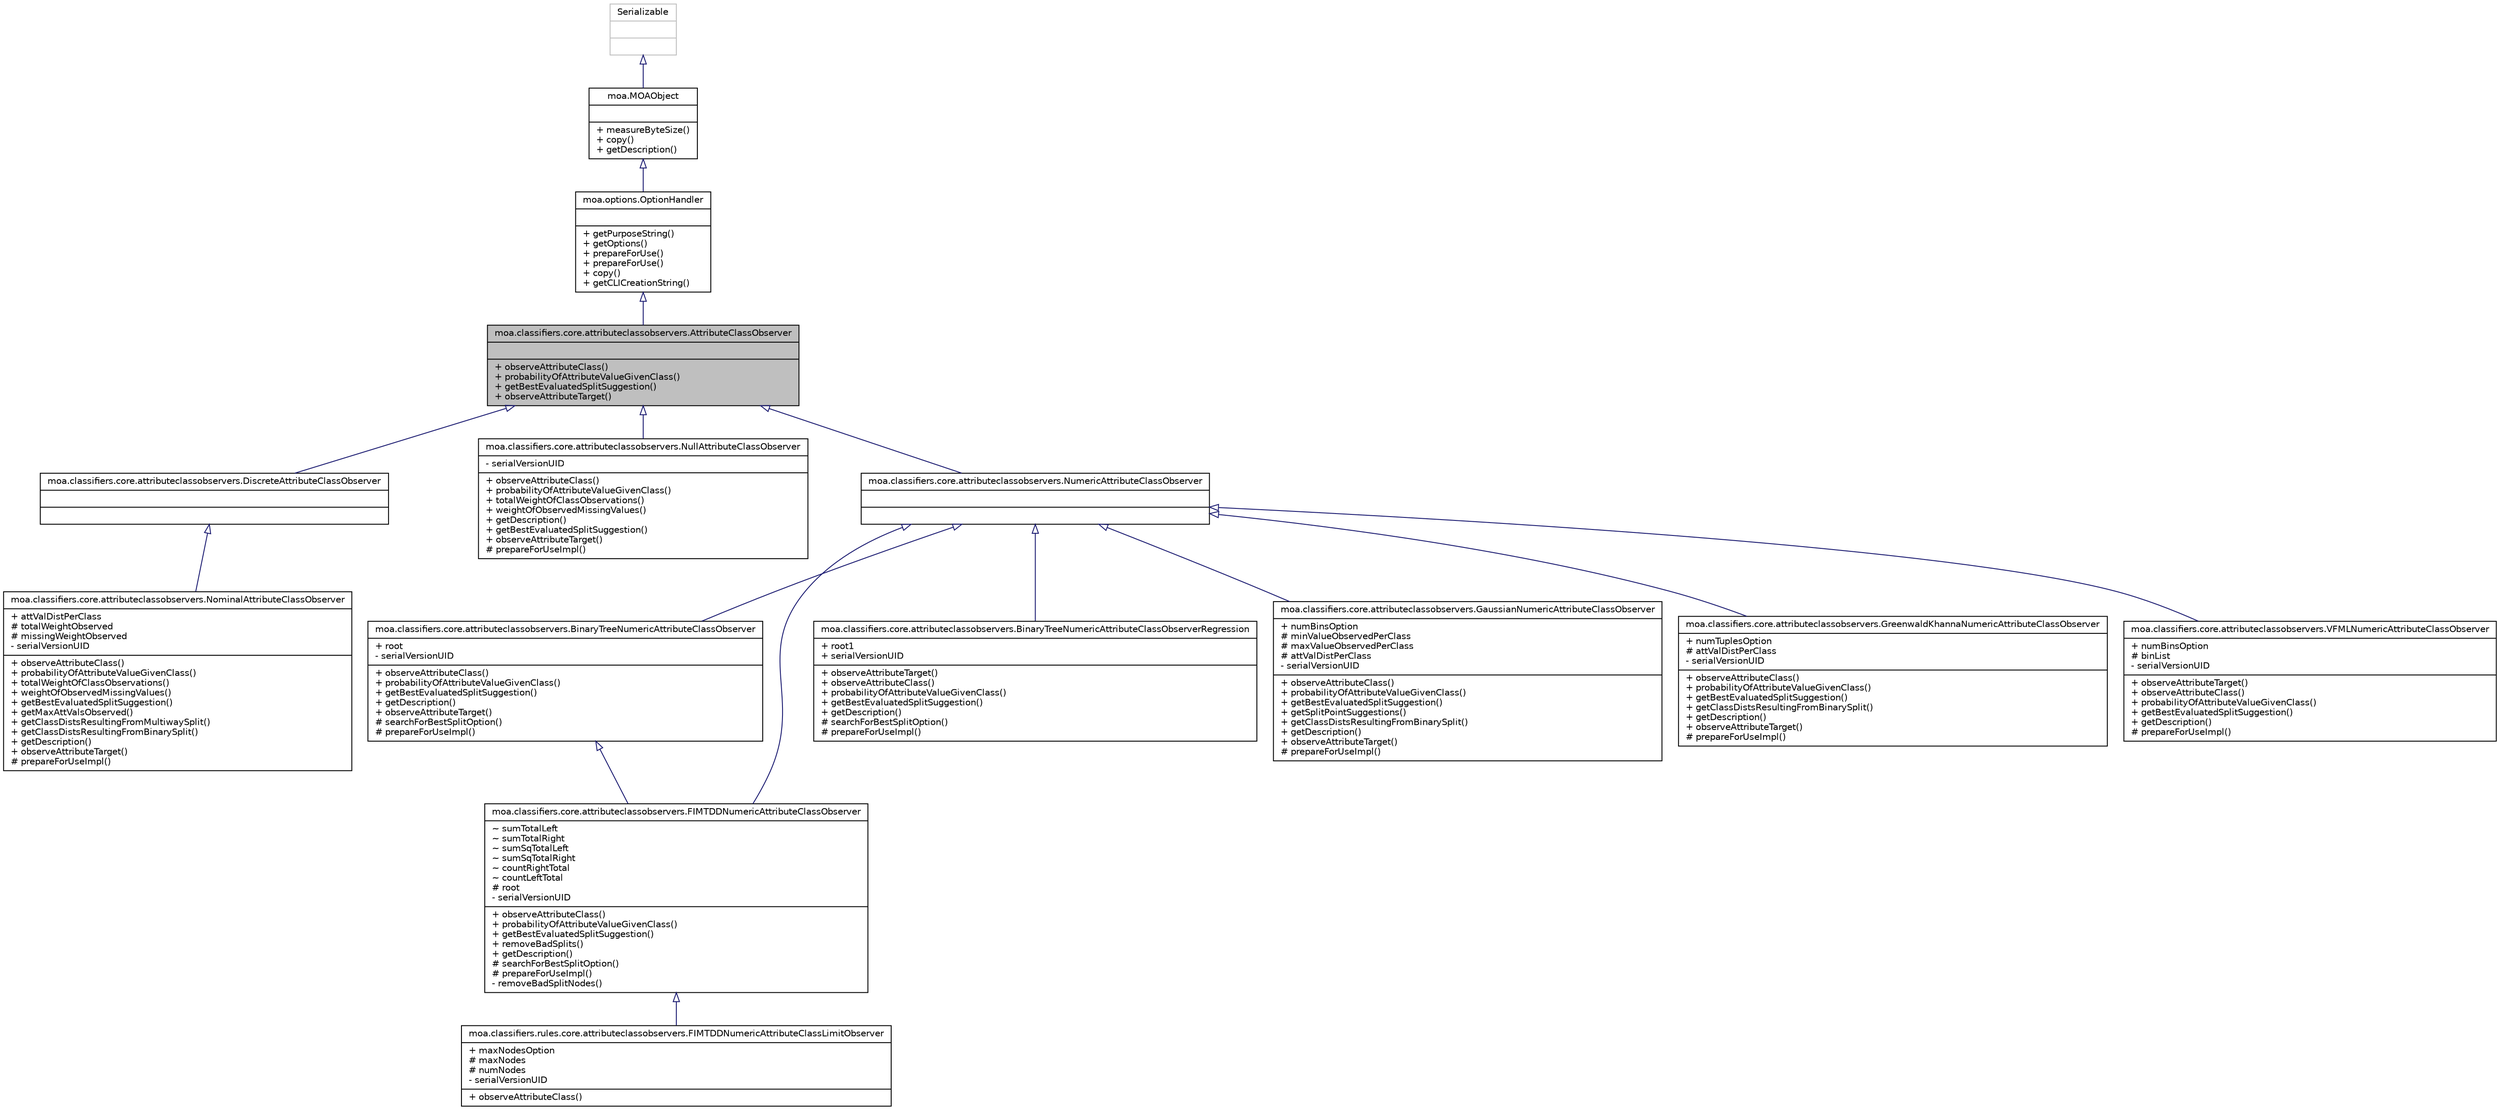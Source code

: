 digraph G
{
  edge [fontname="Helvetica",fontsize="10",labelfontname="Helvetica",labelfontsize="10"];
  node [fontname="Helvetica",fontsize="10",shape=record];
  Node1 [label="{moa.classifiers.core.attributeclassobservers.AttributeClassObserver\n||+ observeAttributeClass()\l+ probabilityOfAttributeValueGivenClass()\l+ getBestEvaluatedSplitSuggestion()\l+ observeAttributeTarget()\l}",height=0.2,width=0.4,color="black", fillcolor="grey75", style="filled" fontcolor="black"];
  Node2 -> Node1 [dir=back,color="midnightblue",fontsize="10",style="solid",arrowtail="empty",fontname="Helvetica"];
  Node2 [label="{moa.options.OptionHandler\n||+ getPurposeString()\l+ getOptions()\l+ prepareForUse()\l+ prepareForUse()\l+ copy()\l+ getCLICreationString()\l}",height=0.2,width=0.4,color="black", fillcolor="white", style="filled",URL="$interfacemoa_1_1options_1_1OptionHandler.html",tooltip="Interface representing an object that handles options or parameters."];
  Node3 -> Node2 [dir=back,color="midnightblue",fontsize="10",style="solid",arrowtail="empty",fontname="Helvetica"];
  Node3 [label="{moa.MOAObject\n||+ measureByteSize()\l+ copy()\l+ getDescription()\l}",height=0.2,width=0.4,color="black", fillcolor="white", style="filled",URL="$interfacemoa_1_1MOAObject.html",tooltip="Interface implemented by classes in MOA, so that all are serializable, can produce..."];
  Node4 -> Node3 [dir=back,color="midnightblue",fontsize="10",style="solid",arrowtail="empty",fontname="Helvetica"];
  Node4 [label="{Serializable\n||}",height=0.2,width=0.4,color="grey75", fillcolor="white", style="filled"];
  Node1 -> Node5 [dir=back,color="midnightblue",fontsize="10",style="solid",arrowtail="empty",fontname="Helvetica"];
  Node5 [label="{moa.classifiers.core.attributeclassobservers.DiscreteAttributeClassObserver\n||}",height=0.2,width=0.4,color="black", fillcolor="white", style="filled",URL="$interfacemoa_1_1classifiers_1_1core_1_1attributeclassobservers_1_1DiscreteAttributeClassObserver.html",tooltip="Interface for observing the class data distribution for a discrete (nominal) attribute..."];
  Node5 -> Node6 [dir=back,color="midnightblue",fontsize="10",style="solid",arrowtail="empty",fontname="Helvetica"];
  Node6 [label="{moa.classifiers.core.attributeclassobservers.NominalAttributeClassObserver\n|+ attValDistPerClass\l# totalWeightObserved\l# missingWeightObserved\l- serialVersionUID\l|+ observeAttributeClass()\l+ probabilityOfAttributeValueGivenClass()\l+ totalWeightOfClassObservations()\l+ weightOfObservedMissingValues()\l+ getBestEvaluatedSplitSuggestion()\l+ getMaxAttValsObserved()\l+ getClassDistsResultingFromMultiwaySplit()\l+ getClassDistsResultingFromBinarySplit()\l+ getDescription()\l+ observeAttributeTarget()\l# prepareForUseImpl()\l}",height=0.2,width=0.4,color="black", fillcolor="white", style="filled",URL="$classmoa_1_1classifiers_1_1core_1_1attributeclassobservers_1_1NominalAttributeClassObserver.html",tooltip="Class for observing the class data distribution for a nominal attribute."];
  Node1 -> Node7 [dir=back,color="midnightblue",fontsize="10",style="solid",arrowtail="empty",fontname="Helvetica"];
  Node7 [label="{moa.classifiers.core.attributeclassobservers.NullAttributeClassObserver\n|- serialVersionUID\l|+ observeAttributeClass()\l+ probabilityOfAttributeValueGivenClass()\l+ totalWeightOfClassObservations()\l+ weightOfObservedMissingValues()\l+ getDescription()\l+ getBestEvaluatedSplitSuggestion()\l+ observeAttributeTarget()\l# prepareForUseImpl()\l}",height=0.2,width=0.4,color="black", fillcolor="white", style="filled",URL="$classmoa_1_1classifiers_1_1core_1_1attributeclassobservers_1_1NullAttributeClassObserver.html",tooltip="Class for observing the class data distribution for a null attribute."];
  Node1 -> Node8 [dir=back,color="midnightblue",fontsize="10",style="solid",arrowtail="empty",fontname="Helvetica"];
  Node8 [label="{moa.classifiers.core.attributeclassobservers.NumericAttributeClassObserver\n||}",height=0.2,width=0.4,color="black", fillcolor="white", style="filled",URL="$interfacemoa_1_1classifiers_1_1core_1_1attributeclassobservers_1_1NumericAttributeClassObserver.html",tooltip="Interface for observing the class data distribution for a numeric attribute."];
  Node8 -> Node9 [dir=back,color="midnightblue",fontsize="10",style="solid",arrowtail="empty",fontname="Helvetica"];
  Node9 [label="{moa.classifiers.core.attributeclassobservers.BinaryTreeNumericAttributeClassObserver\n|+ root\l- serialVersionUID\l|+ observeAttributeClass()\l+ probabilityOfAttributeValueGivenClass()\l+ getBestEvaluatedSplitSuggestion()\l+ getDescription()\l+ observeAttributeTarget()\l# searchForBestSplitOption()\l# prepareForUseImpl()\l}",height=0.2,width=0.4,color="black", fillcolor="white", style="filled",URL="$classmoa_1_1classifiers_1_1core_1_1attributeclassobservers_1_1BinaryTreeNumericAttributeClassObserver.html",tooltip="Class for observing the class data distribution for a numeric attribute using a binary..."];
  Node9 -> Node10 [dir=back,color="midnightblue",fontsize="10",style="solid",arrowtail="empty",fontname="Helvetica"];
  Node10 [label="{moa.classifiers.core.attributeclassobservers.FIMTDDNumericAttributeClassObserver\n|~ sumTotalLeft\l~ sumTotalRight\l~ sumSqTotalLeft\l~ sumSqTotalRight\l~ countRightTotal\l~ countLeftTotal\l# root\l- serialVersionUID\l|+ observeAttributeClass()\l+ probabilityOfAttributeValueGivenClass()\l+ getBestEvaluatedSplitSuggestion()\l+ removeBadSplits()\l+ getDescription()\l# searchForBestSplitOption()\l# prepareForUseImpl()\l- removeBadSplitNodes()\l}",height=0.2,width=0.4,color="black", fillcolor="white", style="filled",URL="$classmoa_1_1classifiers_1_1core_1_1attributeclassobservers_1_1FIMTDDNumericAttributeClassObserver.html"];
  Node10 -> Node11 [dir=back,color="midnightblue",fontsize="10",style="solid",arrowtail="empty",fontname="Helvetica"];
  Node11 [label="{moa.classifiers.rules.core.attributeclassobservers.FIMTDDNumericAttributeClassLimitObserver\n|+ maxNodesOption\l# maxNodes\l# numNodes\l- serialVersionUID\l|+ observeAttributeClass()\l}",height=0.2,width=0.4,color="black", fillcolor="white", style="filled",URL="$classmoa_1_1classifiers_1_1rules_1_1core_1_1attributeclassobservers_1_1FIMTDDNumericAttributeClassLimitObserver.html"];
  Node8 -> Node12 [dir=back,color="midnightblue",fontsize="10",style="solid",arrowtail="empty",fontname="Helvetica"];
  Node12 [label="{moa.classifiers.core.attributeclassobservers.BinaryTreeNumericAttributeClassObserverRegression\n|+ root1\l+ serialVersionUID\l|+ observeAttributeTarget()\l+ observeAttributeClass()\l+ probabilityOfAttributeValueGivenClass()\l+ getBestEvaluatedSplitSuggestion()\l+ getDescription()\l# searchForBestSplitOption()\l# prepareForUseImpl()\l}",height=0.2,width=0.4,color="black", fillcolor="white", style="filled",URL="$classmoa_1_1classifiers_1_1core_1_1attributeclassobservers_1_1BinaryTreeNumericAttributeClassObserverRegression.html",tooltip="Class for observing the class data distribution for a numeric attribute using a binary..."];
  Node8 -> Node10 [dir=back,color="midnightblue",fontsize="10",style="solid",arrowtail="empty",fontname="Helvetica"];
  Node8 -> Node13 [dir=back,color="midnightblue",fontsize="10",style="solid",arrowtail="empty",fontname="Helvetica"];
  Node13 [label="{moa.classifiers.core.attributeclassobservers.GaussianNumericAttributeClassObserver\n|+ numBinsOption\l# minValueObservedPerClass\l# maxValueObservedPerClass\l# attValDistPerClass\l- serialVersionUID\l|+ observeAttributeClass()\l+ probabilityOfAttributeValueGivenClass()\l+ getBestEvaluatedSplitSuggestion()\l+ getSplitPointSuggestions()\l+ getClassDistsResultingFromBinarySplit()\l+ getDescription()\l+ observeAttributeTarget()\l# prepareForUseImpl()\l}",height=0.2,width=0.4,color="black", fillcolor="white", style="filled",URL="$classmoa_1_1classifiers_1_1core_1_1attributeclassobservers_1_1GaussianNumericAttributeClassObserver.html",tooltip="Class for observing the class data distribution for a numeric attribute using gaussian..."];
  Node8 -> Node14 [dir=back,color="midnightblue",fontsize="10",style="solid",arrowtail="empty",fontname="Helvetica"];
  Node14 [label="{moa.classifiers.core.attributeclassobservers.GreenwaldKhannaNumericAttributeClassObserver\n|+ numTuplesOption\l# attValDistPerClass\l- serialVersionUID\l|+ observeAttributeClass()\l+ probabilityOfAttributeValueGivenClass()\l+ getBestEvaluatedSplitSuggestion()\l+ getClassDistsResultingFromBinarySplit()\l+ getDescription()\l+ observeAttributeTarget()\l# prepareForUseImpl()\l}",height=0.2,width=0.4,color="black", fillcolor="white", style="filled",URL="$classmoa_1_1classifiers_1_1core_1_1attributeclassobservers_1_1GreenwaldKhannaNumericAttributeClassObserver.html",tooltip="Class for observing the class data distribution for a numeric attribute using Greenwald..."];
  Node8 -> Node15 [dir=back,color="midnightblue",fontsize="10",style="solid",arrowtail="empty",fontname="Helvetica"];
  Node15 [label="{moa.classifiers.core.attributeclassobservers.VFMLNumericAttributeClassObserver\n|+ numBinsOption\l# binList\l- serialVersionUID\l|+ observeAttributeTarget()\l+ observeAttributeClass()\l+ probabilityOfAttributeValueGivenClass()\l+ getBestEvaluatedSplitSuggestion()\l+ getDescription()\l# prepareForUseImpl()\l}",height=0.2,width=0.4,color="black", fillcolor="white", style="filled",URL="$classmoa_1_1classifiers_1_1core_1_1attributeclassobservers_1_1VFMLNumericAttributeClassObserver.html",tooltip="Class for observing the class data distribution for a numeric attribute as in VFML..."];
}
